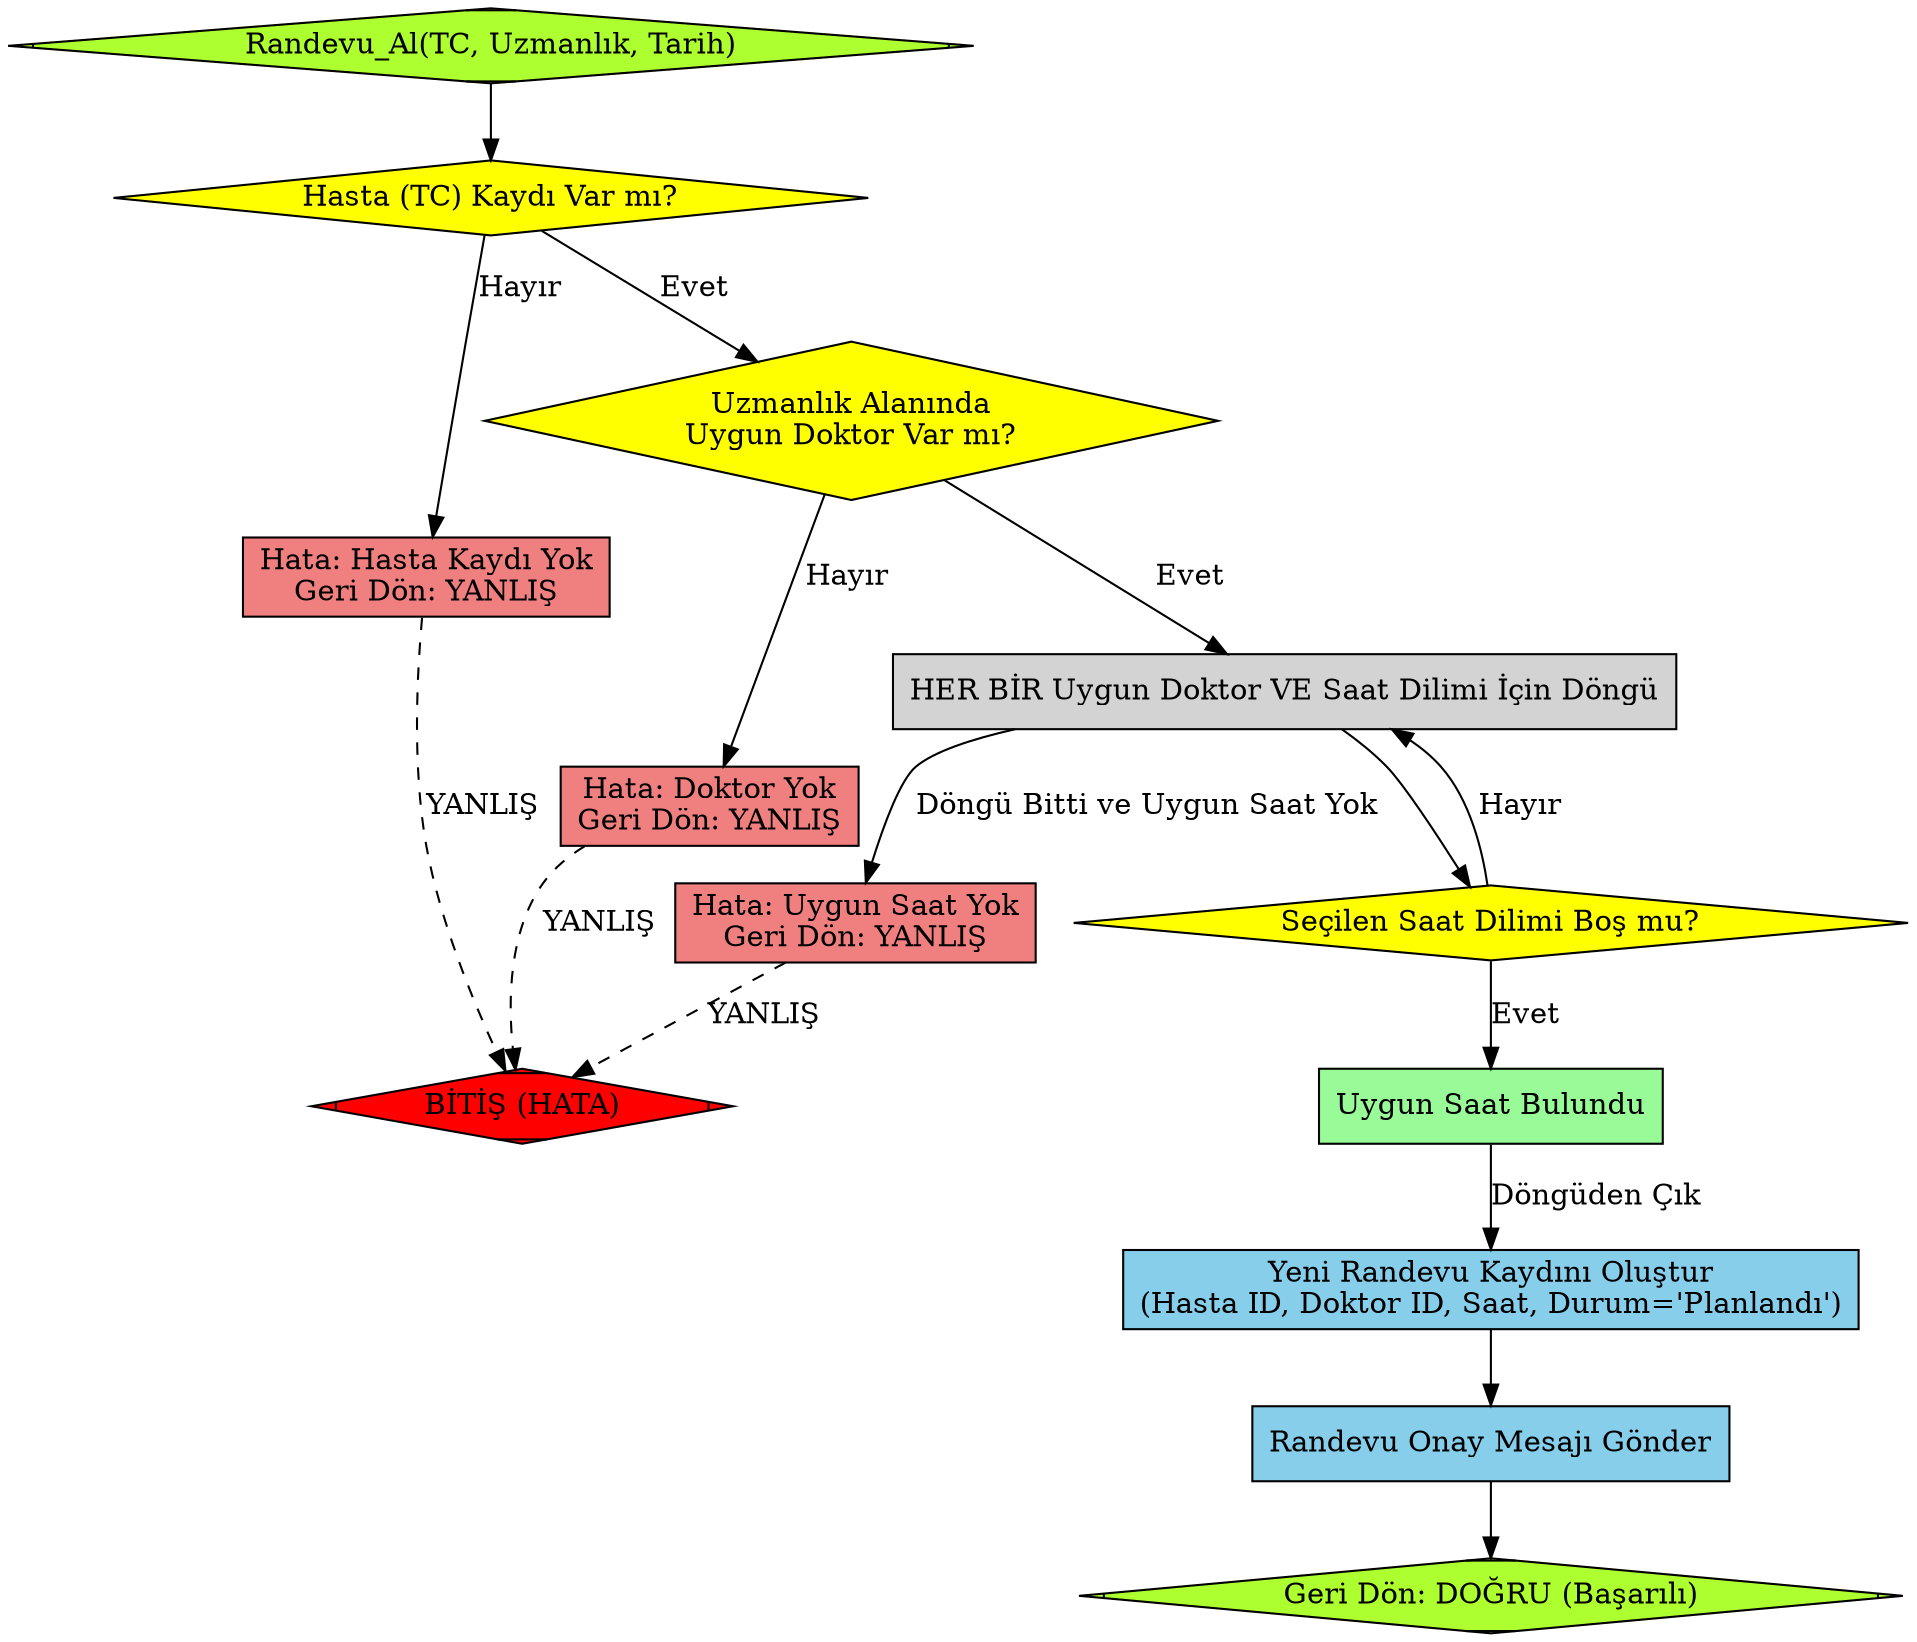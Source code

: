 digraph RandevuAlmaAlgoritmasi {
    // Grafik Ayarları
    rankdir=TB; // Akış yönü: Yukarıdan Aşağıya (Top to Bottom)
    node [shape=box, style=filled, fillcolor=lightblue];
    
    // Düğüm Tanımlamaları
    BASLA [shape=Mdiamond, fillcolor=greenyellow, label="Randevu_Al(TC, Uzmanlık, Tarih)"];
    
    // 1. Hasta Doğrulama
    S1_KONTROL [shape=diamond, fillcolor=yellow, label="Hasta (TC) Kaydı Var mı?"];
    S1_HATA [shape=box, fillcolor=lightcoral, label="Hata: Hasta Kaydı Yok\nGeri Dön: YANLIŞ"];
    
    // 2. Doktor Filtreleme
    S2_KONTROL [shape=diamond, fillcolor=yellow, label="Uzmanlık Alanında\nUygun Doktor Var mı?"];
    S2_HATA [shape=box, fillcolor=lightcoral, label="Hata: Doktor Yok\nGeri Dön: YANLIŞ"];
    
    // 3. Zaman Dilimi Bulma
    S3_DONGU [shape=box, fillcolor=lightgrey, label="HER BİR Uygun Doktor VE Saat Dilimi İçin Döngü"];
    S3_KONTROL [shape=diamond, fillcolor=yellow, label="Seçilen Saat Dilimi Boş mu?"];
    S3_HATA [shape=box, fillcolor=lightcoral, label="Hata: Uygun Saat Yok\nGeri Dön: YANLIŞ"];
    S3_BASARILI [shape=box, fillcolor=palegreen, label="Uygun Saat Bulundu"];
    
    // 4. Randevuyu Kaydetme
    S4_ISLEM [shape=box, fillcolor=skyblue, label="Yeni Randevu Kaydını Oluştur\n(Hasta ID, Doktor ID, Saat, Durum='Planlandı')"];
    S4_BILDIRIM [shape=box, fillcolor=skyblue, label="Randevu Onay Mesajı Gönder"];
    
    BITIS [shape=Mdiamond, fillcolor=greenyellow, label="Geri Dön: DOĞRU (Başarılı)"];

    // Akış Bağlantıları
    BASLA -> S1_KONTROL;
    
    // 1. Akış
    S1_KONTROL -> S1_HATA [label="Hayır"];
    S1_KONTROL -> S2_KONTROL [label="Evet"];
    
    // 2. Akış
    S2_KONTROL -> S2_HATA [label="Hayır"];
    S2_KONTROL -> S3_DONGU [label="Evet"];
    
    // 3. Akış
    S3_DONGU -> S3_KONTROL;
    S3_KONTROL -> S3_DONGU [label="Hayır"]; // Bir sonraki saati/doktoru dene
    S3_KONTROL -> S3_BASARILI [label="Evet"]; 
    S3_BASARILI -> S4_ISLEM [label="Döngüden Çık"]; 
    
    // Eğer tüm döngü biterse ve saat bulunamazsa
    S3_DONGU -> S3_HATA [label="Döngü Bitti ve Uygun Saat Yok"];
    
    // 4. Akış
    S4_ISLEM -> S4_BILDIRIM;
    S4_BILDIRIM -> BITIS;
    
    // Hata Akışları
    S1_HATA -> BITIS_HATA [label="YANLIŞ", style=dashed];
    S2_HATA -> BITIS_HATA [label="YANLIŞ", style=dashed];
    S3_HATA -> BITIS_HATA [label="YANLIŞ", style=dashed];
    
    BITIS_HATA [shape=Mdiamond, fillcolor=red, label="BİTİŞ (HATA)"];
}
